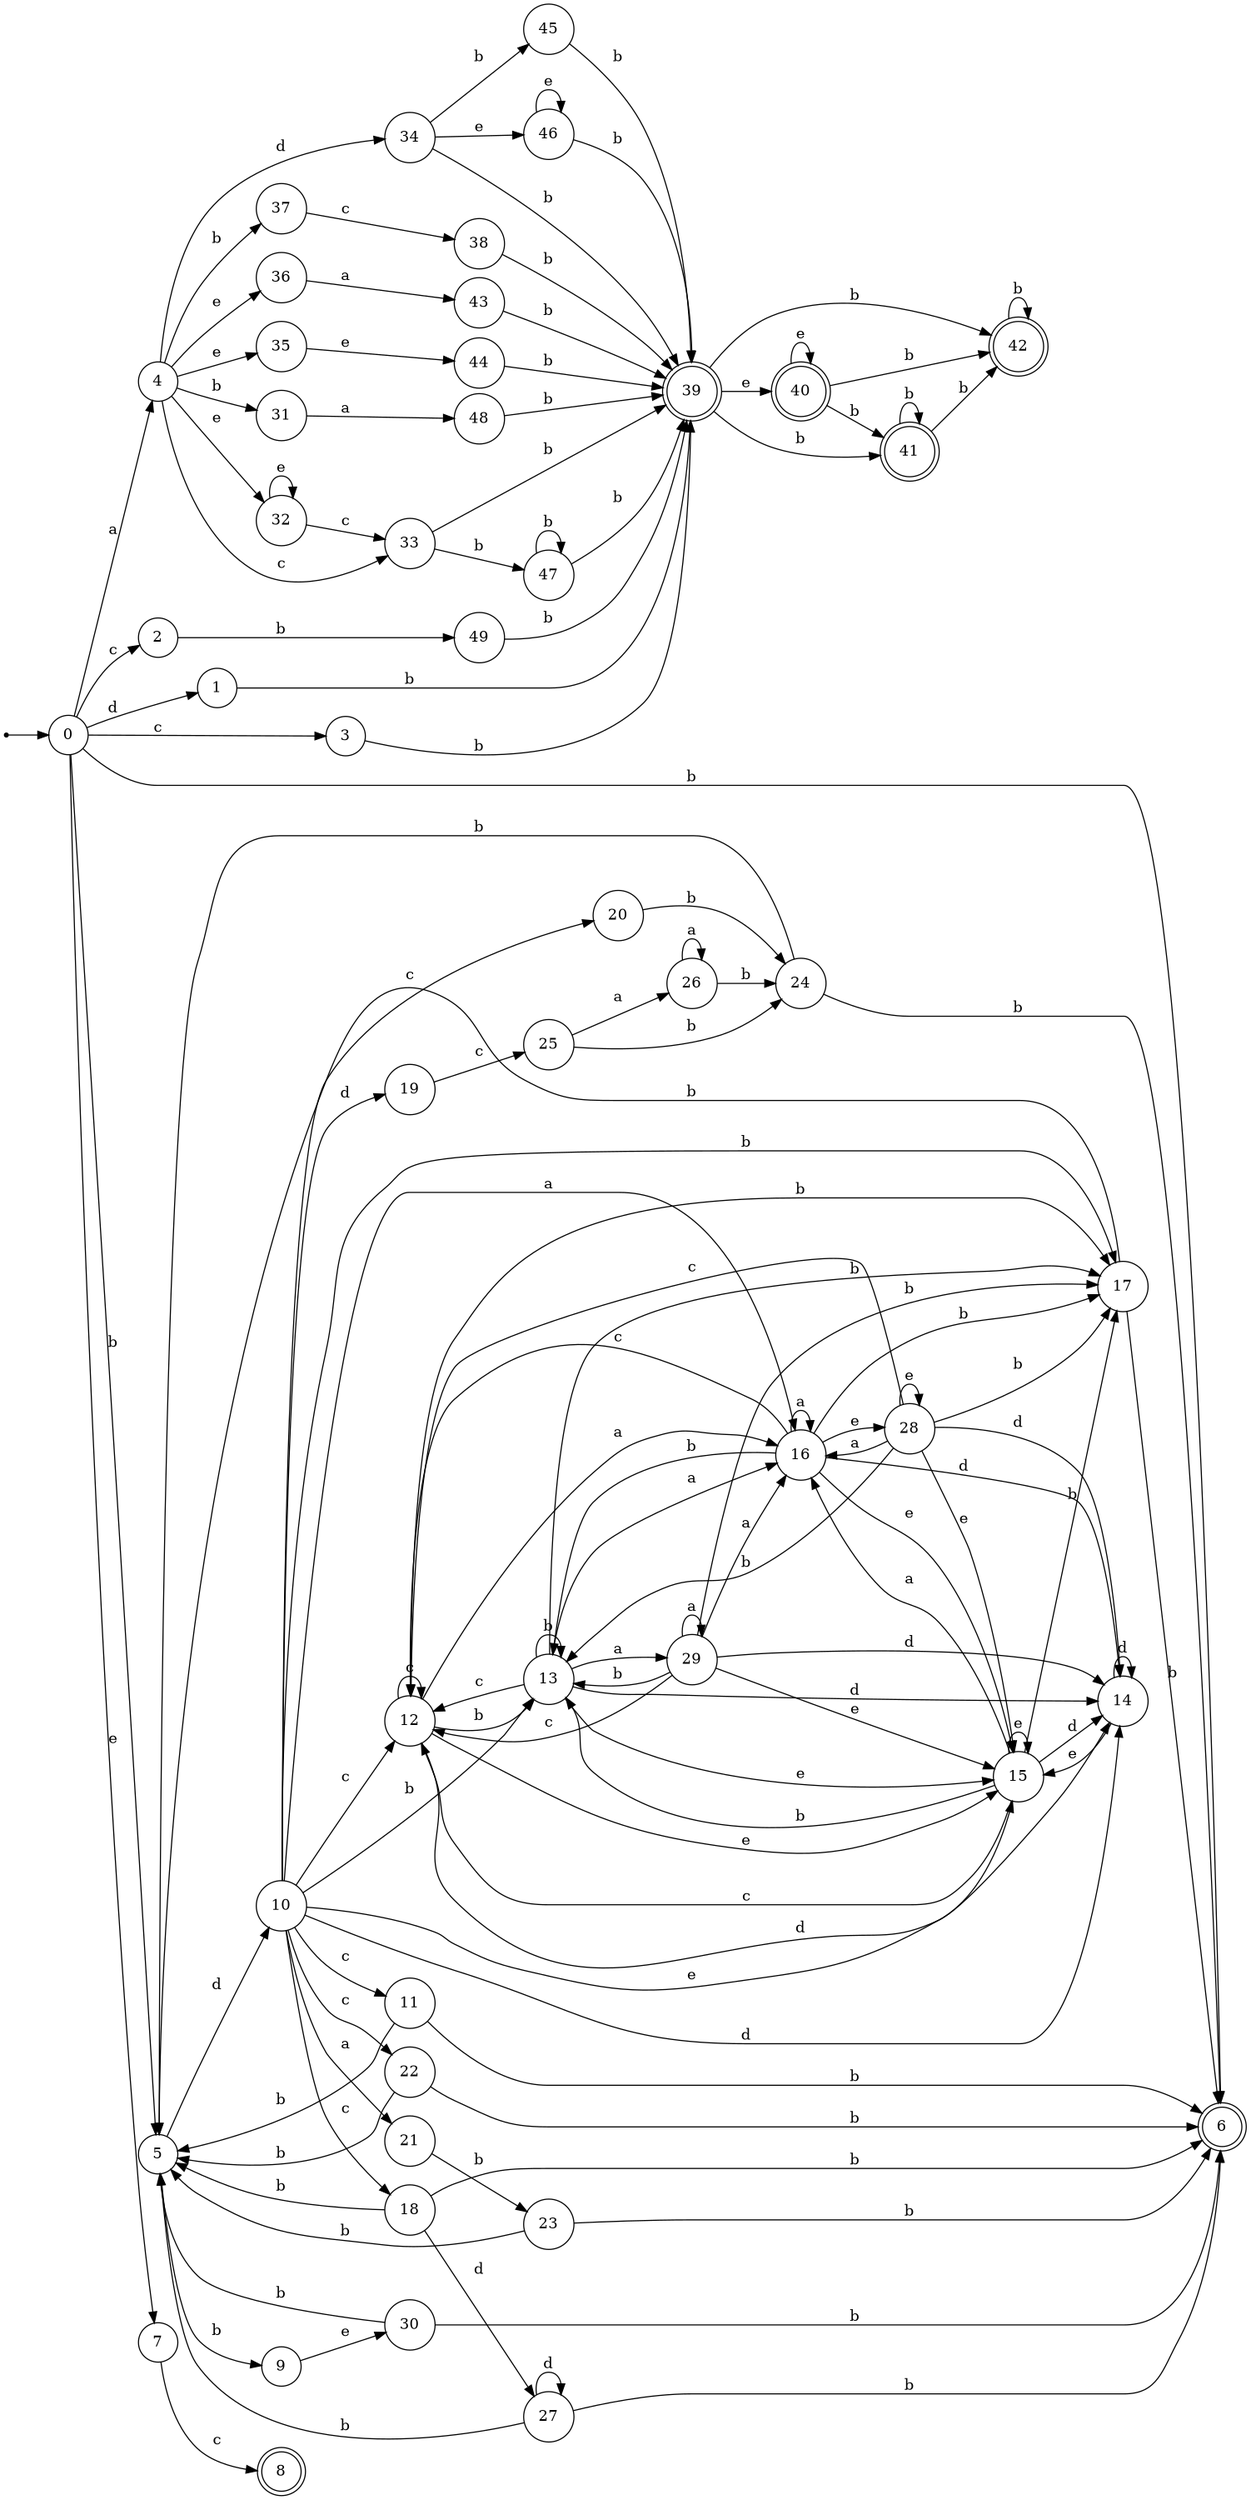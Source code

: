 digraph finite_state_machine {
rankdir=LR;
size="20,20";
node [shape = point]; "dummy0"
node [shape = circle]; "0";
"dummy0" -> "0";
node [shape = circle]; "1";
node [shape = circle]; "2";
node [shape = circle]; "3";
node [shape = circle]; "4";
node [shape = circle]; "5";
node [shape = doublecircle]; "6";node [shape = circle]; "7";
node [shape = doublecircle]; "8";node [shape = circle]; "9";
node [shape = circle]; "10";
node [shape = circle]; "11";
node [shape = circle]; "12";
node [shape = circle]; "13";
node [shape = circle]; "14";
node [shape = circle]; "15";
node [shape = circle]; "16";
node [shape = circle]; "17";
node [shape = circle]; "18";
node [shape = circle]; "19";
node [shape = circle]; "20";
node [shape = circle]; "21";
node [shape = circle]; "22";
node [shape = circle]; "23";
node [shape = circle]; "24";
node [shape = circle]; "25";
node [shape = circle]; "26";
node [shape = circle]; "27";
node [shape = circle]; "28";
node [shape = circle]; "29";
node [shape = circle]; "30";
node [shape = circle]; "31";
node [shape = circle]; "32";
node [shape = circle]; "33";
node [shape = circle]; "34";
node [shape = circle]; "35";
node [shape = circle]; "36";
node [shape = circle]; "37";
node [shape = circle]; "38";
node [shape = doublecircle]; "39";node [shape = doublecircle]; "40";node [shape = doublecircle]; "41";node [shape = doublecircle]; "42";node [shape = circle]; "43";
node [shape = circle]; "44";
node [shape = circle]; "45";
node [shape = circle]; "46";
node [shape = circle]; "47";
node [shape = circle]; "48";
node [shape = circle]; "49";
"0" -> "1" [label = "d"];
 "0" -> "2" [label = "c"];
 "0" -> "3" [label = "c"];
 "0" -> "4" [label = "a"];
 "0" -> "5" [label = "b"];
 "0" -> "6" [label = "b"];
 "0" -> "7" [label = "e"];
 "7" -> "8" [label = "c"];
 "5" -> "9" [label = "b"];
 "5" -> "10" [label = "d"];
 "10" -> "18" [label = "c"];
 "10" -> "20" [label = "c"];
 "10" -> "22" [label = "c"];
 "10" -> "11" [label = "c"];
 "10" -> "12" [label = "c"];
 "10" -> "17" [label = "b"];
 "10" -> "13" [label = "b"];
 "10" -> "19" [label = "d"];
 "10" -> "14" [label = "d"];
 "10" -> "15" [label = "e"];
 "10" -> "16" [label = "a"];
 "10" -> "21" [label = "a"];
 "22" -> "5" [label = "b"];
 "22" -> "6" [label = "b"];
 "21" -> "23" [label = "b"];
 "23" -> "5" [label = "b"];
 "23" -> "6" [label = "b"];
 "20" -> "24" [label = "b"];
 "24" -> "5" [label = "b"];
 "24" -> "6" [label = "b"];
 "19" -> "25" [label = "c"];
 "25" -> "26" [label = "a"];
 "25" -> "24" [label = "b"];
 "26" -> "26" [label = "a"];
 "26" -> "24" [label = "b"];
 "18" -> "27" [label = "d"];
 "18" -> "5" [label = "b"];
 "18" -> "6" [label = "b"];
 "27" -> "27" [label = "d"];
 "27" -> "5" [label = "b"];
 "27" -> "6" [label = "b"];
 "17" -> "5" [label = "b"];
 "17" -> "6" [label = "b"];
 "16" -> "16" [label = "a"];
 "16" -> "28" [label = "e"];
 "16" -> "15" [label = "e"];
 "16" -> "12" [label = "c"];
 "16" -> "17" [label = "b"];
 "16" -> "13" [label = "b"];
 "16" -> "14" [label = "d"];
 "28" -> "28" [label = "e"];
 "28" -> "15" [label = "e"];
 "28" -> "16" [label = "a"];
 "28" -> "12" [label = "c"];
 "28" -> "17" [label = "b"];
 "28" -> "13" [label = "b"];
 "28" -> "14" [label = "d"];
 "15" -> "15" [label = "e"];
 "15" -> "14" [label = "d"];
 "15" -> "12" [label = "c"];
 "15" -> "17" [label = "b"];
 "15" -> "13" [label = "b"];
 "15" -> "16" [label = "a"];
 "14" -> "14" [label = "d"];
 "14" -> "15" [label = "e"];
 "13" -> "17" [label = "b"];
 "13" -> "13" [label = "b"];
 "13" -> "16" [label = "a"];
 "13" -> "29" [label = "a"];
 "13" -> "12" [label = "c"];
 "13" -> "14" [label = "d"];
 "13" -> "15" [label = "e"];
 "29" -> "16" [label = "a"];
 "29" -> "29" [label = "a"];
 "29" -> "17" [label = "b"];
 "29" -> "13" [label = "b"];
 "29" -> "12" [label = "c"];
 "29" -> "14" [label = "d"];
 "29" -> "15" [label = "e"];
 "12" -> "12" [label = "c"];
 "12" -> "17" [label = "b"];
 "12" -> "13" [label = "b"];
 "12" -> "14" [label = "d"];
 "12" -> "15" [label = "e"];
 "12" -> "16" [label = "a"];
 "11" -> "5" [label = "b"];
 "11" -> "6" [label = "b"];
 "9" -> "30" [label = "e"];
 "30" -> "5" [label = "b"];
 "30" -> "6" [label = "b"];
 "4" -> "37" [label = "b"];
 "4" -> "31" [label = "b"];
 "4" -> "32" [label = "e"];
 "4" -> "35" [label = "e"];
 "4" -> "36" [label = "e"];
 "4" -> "33" [label = "c"];
 "4" -> "34" [label = "d"];
 "37" -> "38" [label = "c"];
 "38" -> "39" [label = "b"];
 "39" -> "40" [label = "e"];
 "39" -> "41" [label = "b"];
 "39" -> "42" [label = "b"];
 "42" -> "42" [label = "b"];
 "41" -> "41" [label = "b"];
 "41" -> "42" [label = "b"];
 "40" -> "40" [label = "e"];
 "40" -> "41" [label = "b"];
 "40" -> "42" [label = "b"];
 "36" -> "43" [label = "a"];
 "43" -> "39" [label = "b"];
 "35" -> "44" [label = "e"];
 "44" -> "39" [label = "b"];
 "34" -> "45" [label = "b"];
 "34" -> "39" [label = "b"];
 "34" -> "46" [label = "e"];
 "46" -> "46" [label = "e"];
 "46" -> "39" [label = "b"];
 "45" -> "39" [label = "b"];
 "33" -> "39" [label = "b"];
 "33" -> "47" [label = "b"];
 "47" -> "39" [label = "b"];
 "47" -> "47" [label = "b"];
 "32" -> "32" [label = "e"];
 "32" -> "33" [label = "c"];
 "31" -> "48" [label = "a"];
 "48" -> "39" [label = "b"];
 "3" -> "39" [label = "b"];
 "2" -> "49" [label = "b"];
 "49" -> "39" [label = "b"];
 "1" -> "39" [label = "b"];
 }
